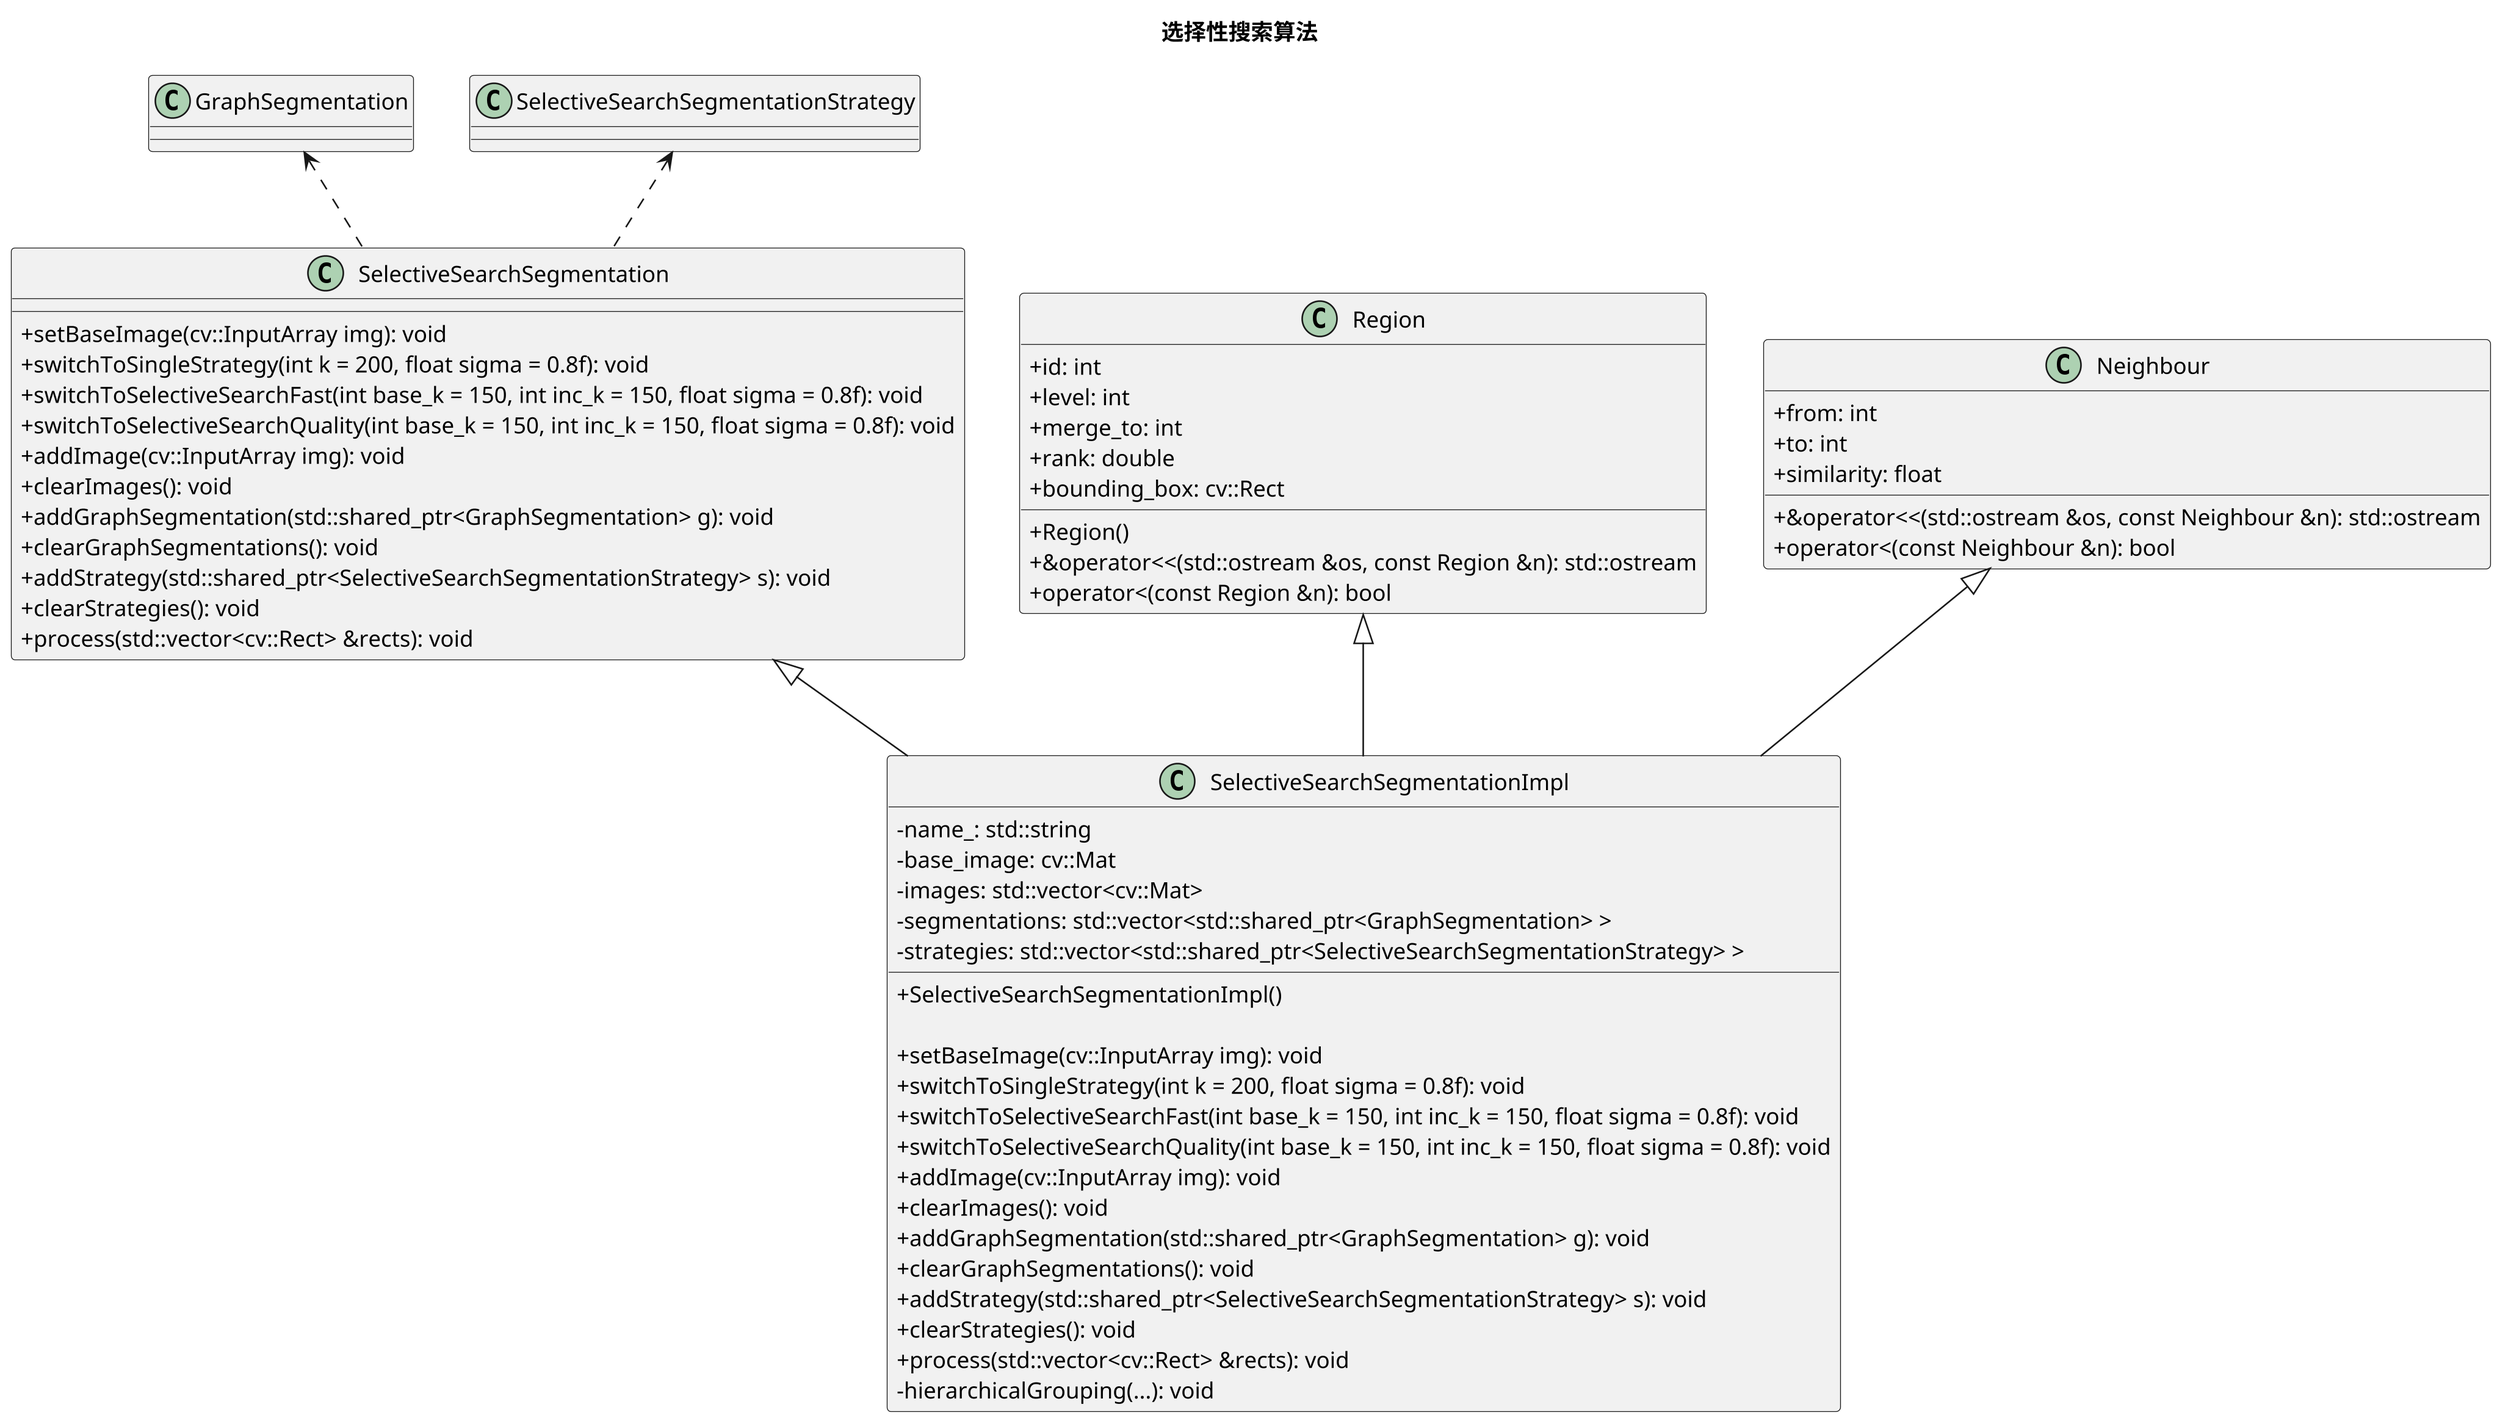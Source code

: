 @startuml
skinparam classAttributeIconSize 0
scale 4096 width
title 选择性搜索算法

GraphSegmentation <.. SelectiveSearchSegmentation

SelectiveSearchSegmentationStrategy <.. SelectiveSearchSegmentation

SelectiveSearchSegmentation <|-- SelectiveSearchSegmentationImpl

Region <|-- SelectiveSearchSegmentationImpl

Neighbour <|-- SelectiveSearchSegmentationImpl

class SelectiveSearchSegmentation {
    + setBaseImage(cv::InputArray img): void
    + switchToSingleStrategy(int k = 200, float sigma = 0.8f): void
    + switchToSelectiveSearchFast(int base_k = 150, int inc_k = 150, float sigma = 0.8f): void
    + switchToSelectiveSearchQuality(int base_k = 150, int inc_k = 150, float sigma = 0.8f): void
    + addImage(cv::InputArray img): void
    + clearImages(): void
    + addGraphSegmentation(std::shared_ptr<GraphSegmentation> g): void
    + clearGraphSegmentations(): void
    + addStrategy(std::shared_ptr<SelectiveSearchSegmentationStrategy> s): void
    + clearStrategies(): void
    + process(std::vector<cv::Rect> &rects): void
}

class SelectiveSearchSegmentationImpl {
    - name_: std::string
    - base_image: cv::Mat
    - images: std::vector<cv::Mat>
    - segmentations: std::vector<std::shared_ptr<GraphSegmentation> >
    - strategies: std::vector<std::shared_ptr<SelectiveSearchSegmentationStrategy> >

    + SelectiveSearchSegmentationImpl()

    + setBaseImage(cv::InputArray img): void
    + switchToSingleStrategy(int k = 200, float sigma = 0.8f): void
    + switchToSelectiveSearchFast(int base_k = 150, int inc_k = 150, float sigma = 0.8f): void
    + switchToSelectiveSearchQuality(int base_k = 150, int inc_k = 150, float sigma = 0.8f): void
    + addImage(cv::InputArray img): void
    + clearImages(): void
    + addGraphSegmentation(std::shared_ptr<GraphSegmentation> g): void
    + clearGraphSegmentations(): void
    + addStrategy(std::shared_ptr<SelectiveSearchSegmentationStrategy> s): void
    + clearStrategies(): void
    + process(std::vector<cv::Rect> &rects): void   
    - hierarchicalGrouping(...): void
}

class Region {
    + id: int
    + level: int
    + merge_to: int
    + rank: double
    + bounding_box: cv::Rect

    + Region()
    + &operator<<(std::ostream &os, const Region &n): std::ostream
    + operator<(const Region &n): bool
}

class Neighbour {
    + from: int
    + to: int
    + similarity: float

    + &operator<<(std::ostream &os, const Neighbour &n): std::ostream
    + operator<(const Neighbour &n): bool
}

@enduml